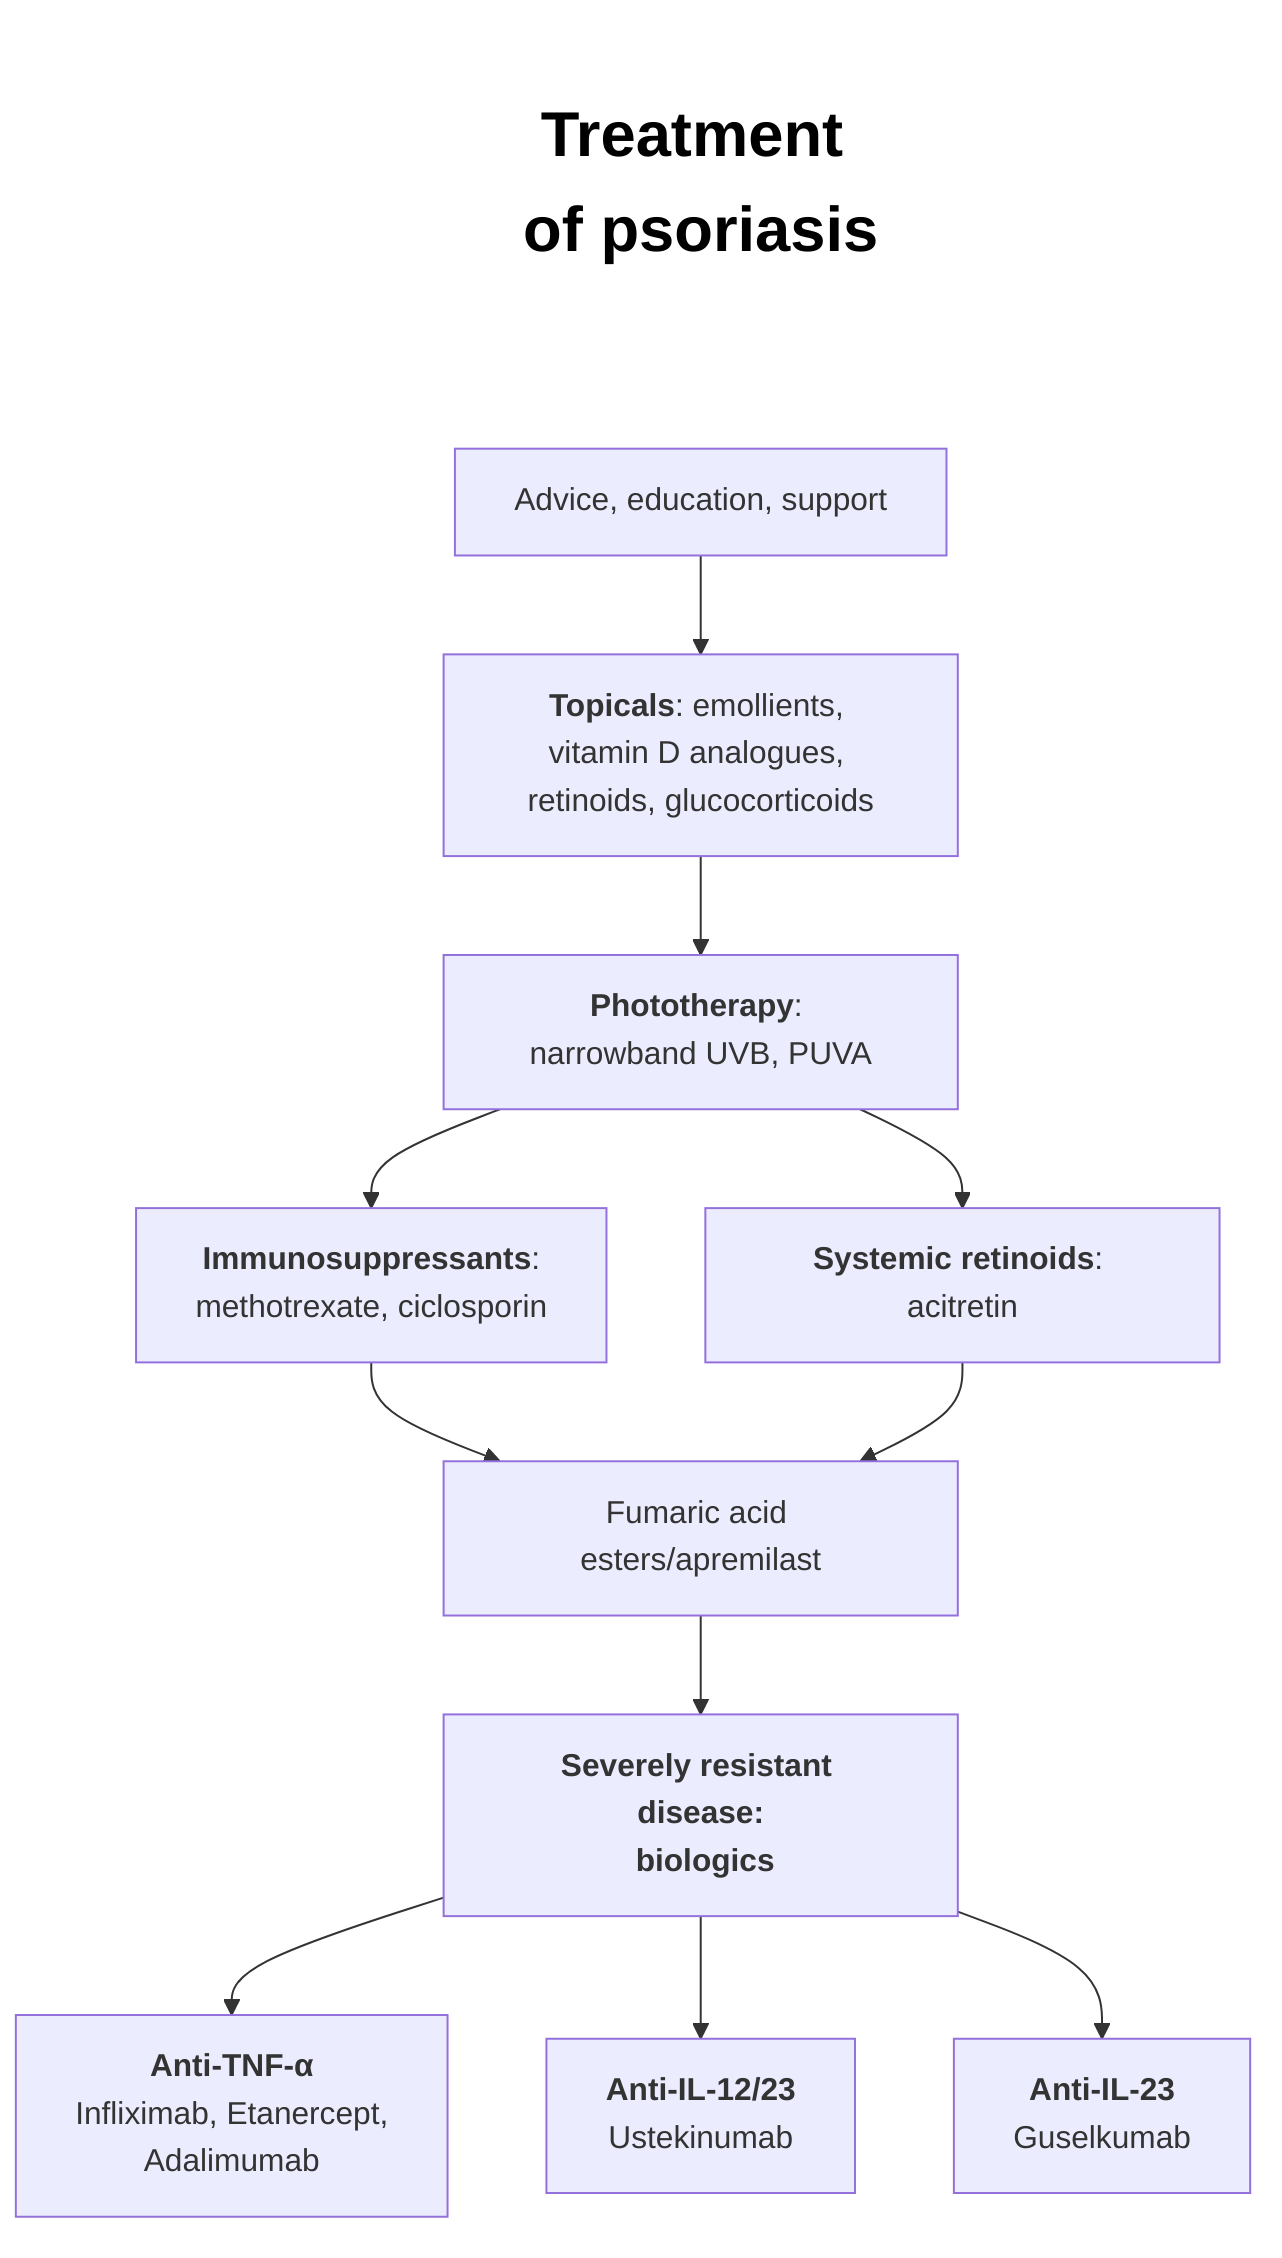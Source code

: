 graph TB
title[<h1>Treatment of psoriasis</h1>]
title-->A[Advice, education, support]
style title fill:#FFF,stroke:#FFF,color:#000
linkStyle 0 stroke:#FFF,stroke-width:0;

A-->B[<b>Topicals</b>: emollients, vitamin D analogues, retinoids, glucocorticoids<br/>]
B-->C[<b>Phototherapy</b>: narrowband UVB, PUVA]
C-->D[<b>Immunosuppressants</b>:<br/> methotrexate, ciclosporin]
C-->E[<b>Systemic retinoids</b>: acitretin]

D-->F[Fumaric acid esters/apremilast]
E-->F
F-->G[<b>Severely resistant disease:</b><br/> <b>biologics</b>]
G-->H[<b>Anti-TNF-α</b><br/>Infliximab, Etanercept,<br/> Adalimumab]
G-->I[<b>Anti-IL-12/23</b><br/>Ustekinumab]
G-->J[<b>Anti-IL-23</b><br/>Guselkumab]